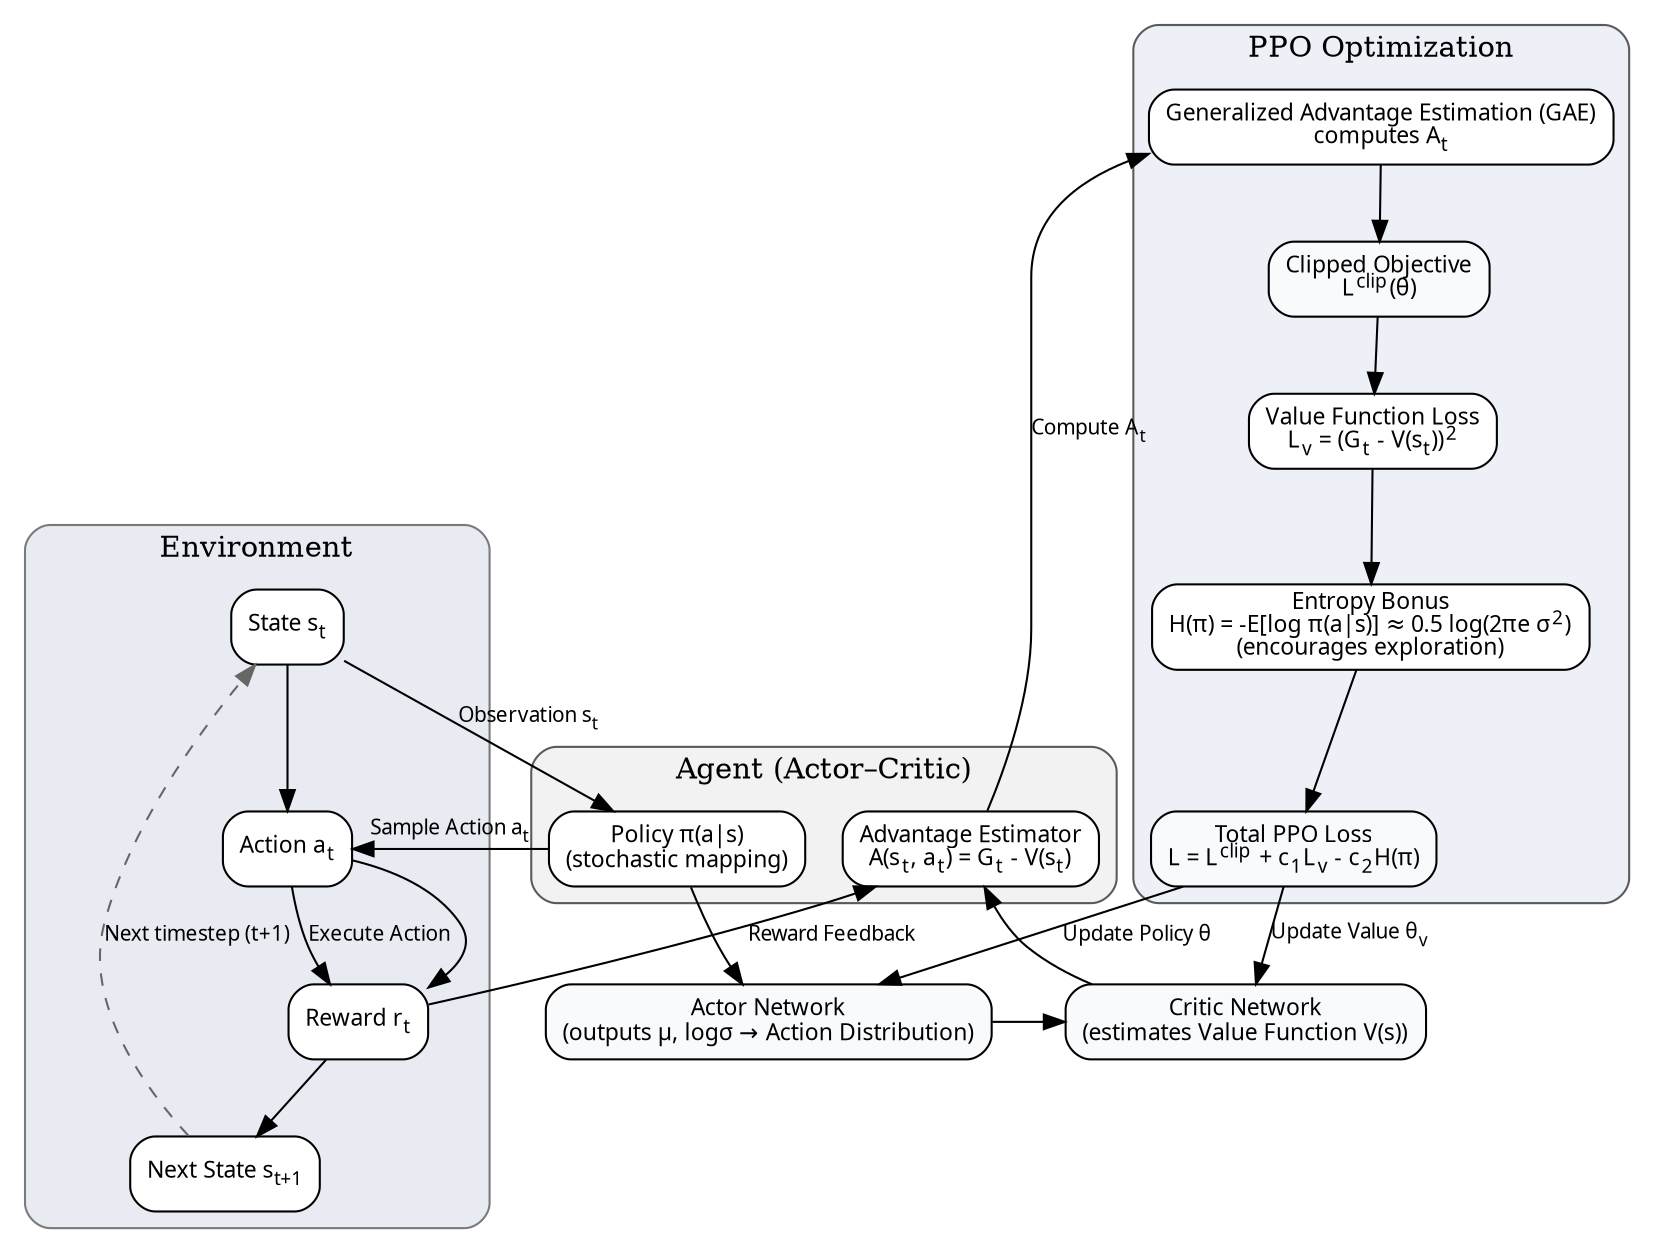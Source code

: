 digraph PPO_Agent_Hierarchical {
    rankdir=TB;
    bgcolor="white";
    node [shape=box, style="rounded,filled", color=black, fontname="Times New Roman", fontsize=11];
    edge [fontname="Times New Roman", fontsize=10, color=black];

    // ENVIRONMENT
    subgraph cluster_env {
        label="Environment";
        color="#7a7a7a";
        style="rounded,filled";
        fillcolor="#e8ebf2"; // light bluish-gray
    s_t [label=<State s<sub>t</sub>>, fillcolor="white"];
    a_t [label=<Action a<sub>t</sub>>, fillcolor="white"];
    r_t [label=<Reward r<sub>t</sub>>, fillcolor="white"];
    s_tp1 [label=<Next State s<sub>t+1</sub>>, fillcolor="white"];
        s_t -> a_t -> r_t -> s_tp1;
    }

    // AGENT BLOCK
    subgraph cluster_agent {
        label="Agent (Actor–Critic)";
        color="#5a5a5a";
        style="rounded,filled";
        fillcolor="#f2f2f2"; // light gray
        policy [label=<Policy π(a|s)<br/>(stochastic mapping)>, fillcolor="white"];
        actor [label=<Actor Network<br/>(outputs μ, logσ → Action Distribution)>, fillcolor="#f9fafc"];
    critic [label=<Critic Network<br/>(estimates Value Function V(s))>, fillcolor="#f9fafc"];
    advantage [label=<Advantage Estimator<br/>A(s<sub>t</sub>, a<sub>t</sub>) = G<sub>t</sub> - V(s<sub>t</sub>)>, fillcolor="white"];
        policy -> actor -> critic -> advantage;
    }

    // PPO TRAINING BLOCK
    subgraph cluster_ppo {
        label="PPO Optimization";
        color="#5a5a5a";
        style="rounded,filled";
        fillcolor="#edf0f7"; // subtle bluish tint
    gae [label=<Generalized Advantage Estimation (GAE)<br/>computes A<sub>t</sub>>, fillcolor="white"];
    clip_obj [label=<Clipped Objective<br/>L<sup>clip</sup>(θ)>, fillcolor="#f9fafc"];
    value_loss [label=<Value Function Loss<br/>L<sub>v</sub> = (G<sub>t</sub> - V(s<sub>t</sub>))<sup>2</sup>>, fillcolor="white"];
    entropy [label=<Entropy Bonus<br/>H(π) = -E[log π(a|s)] ≈ 0.5 log(2πe σ<sup>2</sup>)<br/>(encourages exploration)>, fillcolor="white"];
    total_loss [label=<Total PPO Loss<br/>L = L<sup>clip</sup> + c<sub>1</sub>L<sub>v</sub> - c<sub>2</sub>H(π)>, fillcolor="#f9fafc"];
        gae -> clip_obj -> value_loss -> entropy -> total_loss;
    }

    // FLOW CONNECTIONS
    s_t -> policy [label=<Observation s<sub>t</sub>>];
    policy -> a_t [label=<Sample Action a<sub>t</sub>>];
    a_t -> r_t [label="Execute Action"];
    r_t -> advantage [label="Reward Feedback"];
    advantage -> gae [label=<Compute A<sub>t</sub>>];
    total_loss -> actor [label=<Update Policy θ>];
    total_loss -> critic [label=<Update Value θ<sub>v</sub>>];
    s_tp1 -> s_t [style=dashed, color="gray40", label="Next timestep (t+1)"];

    {rank=same; actor; critic;}
}

